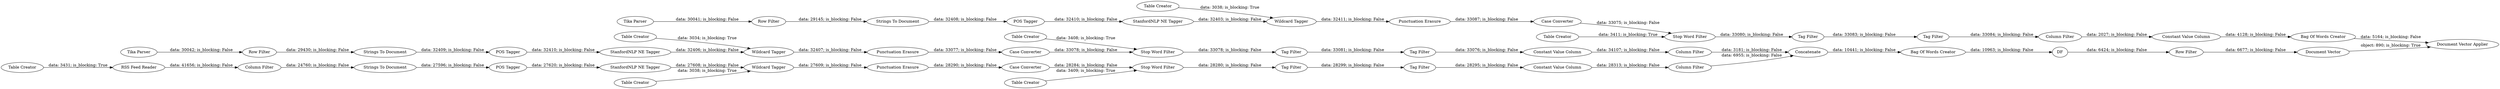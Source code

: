 digraph {
	"-1997632893256439952_20" [label="Tag Filter"]
	"472899334084401656_42" [label="Table Creator"]
	"5507473266991830139_32" [label="Column Filter"]
	"472899334084401656_9" [label="StanfordNLP NE Tagger"]
	"3175148608358288478_28" [label="Stop Word Filter"]
	"5507473266991830139_28" [label="Stop Word Filter"]
	"-6647922422264834724_4" [label="Tika Parser"]
	"5507473266991830139_26" [label="Tag Filter"]
	"4626153937886851984_45" [label="Document Vector Applier"]
	"5507473266991830139_25" [label="Table Creator"]
	"5507473266991830139_12" [label="Constant Value Column"]
	"3175148608358288478_26" [label="Tag Filter"]
	"-1997632893256439952_17" [label="Tag Filter"]
	"472899334084401656_7" [label="POS Tagger"]
	"472899334084401656_60" [label="Column Filter"]
	"5507473266991830139_31" [label="Tag Filter"]
	"-6647922422264834724_11" [label="Table Creator"]
	"3175148608358288478_27" [label="Punctuation Erasure"]
	"4626153937886851984_42" [label="Document Vector"]
	"472899334084401656_53" [label="RSS Feed Reader"]
	"3175148608358288478_29" [label="Case Converter"]
	"472899334084401656_10" [label="Wildcard Tagger"]
	"-6647922422264834724_9" [label="StanfordNLP NE Tagger"]
	"7266423313123796210_12" [label="Row Filter"]
	"7266423313123796210_11" [label="Table Creator"]
	"-1997632893256439952_16" [label="Case Converter"]
	"3626852203983871737_33" [label=Concatenate]
	"-6647922422264834724_7" [label="POS Tagger"]
	"-1997632893256439952_19" [label="Table Creator"]
	"472899334084401656_11" [label="Table Creator"]
	"-6647922422264834724_12" [label="Row Filter"]
	"7266423313123796210_5" [label="Strings To Document"]
	"3175148608358288478_25" [label="Table Creator"]
	"-1997632893256439952_12" [label="Punctuation Erasure"]
	"3175148608358288478_32" [label="Column Filter"]
	"4626153937886851984_34" [label=DF]
	"-1997632893256439952_24" [label="Column Filter"]
	"7266423313123796210_9" [label="StanfordNLP NE Tagger"]
	"7266423313123796210_4" [label="Tika Parser"]
	"4626153937886851984_46" [label="Row Filter"]
	"7266423313123796210_10" [label="Wildcard Tagger"]
	"-1997632893256439952_23" [label="Constant Value Column"]
	"5507473266991830139_29" [label="Case Converter"]
	"472899334084401656_5" [label="Strings To Document"]
	"3175148608358288478_31" [label="Tag Filter"]
	"4626153937886851984_48" [label="Bag Of Words Creator"]
	"5507473266991830139_27" [label="Punctuation Erasure"]
	"3175148608358288478_13" [label="Constant Value Column"]
	"-6647922422264834724_10" [label="Wildcard Tagger"]
	"7266423313123796210_7" [label="POS Tagger"]
	"-1997632893256439952_15" [label="Stop Word Filter"]
	"4626153937886851984_35" [label="Bag Of Words Creator"]
	"-6647922422264834724_5" [label="Strings To Document"]
	"-6647922422264834724_4" -> "-6647922422264834724_12" [label="data: 30042; is_blocking: False"]
	"-6647922422264834724_11" -> "-6647922422264834724_10" [label="data: 3034; is_blocking: True"]
	"-1997632893256439952_12" -> "-1997632893256439952_16" [label="data: 28290; is_blocking: False"]
	"5507473266991830139_32" -> "3626852203983871737_33" [label="data: 3181; is_blocking: False"]
	"7266423313123796210_4" -> "7266423313123796210_12" [label="data: 30041; is_blocking: False"]
	"472899334084401656_60" -> "472899334084401656_5" [label="data: 24760; is_blocking: False"]
	"5507473266991830139_27" -> "5507473266991830139_29" [label="data: 33077; is_blocking: False"]
	"-6647922422264834724_5" -> "-6647922422264834724_7" [label="data: 32409; is_blocking: False"]
	"3175148608358288478_29" -> "3175148608358288478_28" [label="data: 33075; is_blocking: False"]
	"-1997632893256439952_15" -> "-1997632893256439952_17" [label="data: 28280; is_blocking: False"]
	"472899334084401656_9" -> "472899334084401656_10" [label="data: 27608; is_blocking: False"]
	"-6647922422264834724_10" -> "5507473266991830139_27" [label="data: 32407; is_blocking: False"]
	"-1997632893256439952_17" -> "-1997632893256439952_20" [label="data: 28299; is_blocking: False"]
	"-1997632893256439952_16" -> "-1997632893256439952_15" [label="data: 28284; is_blocking: False"]
	"5507473266991830139_28" -> "5507473266991830139_26" [label="data: 33078; is_blocking: False"]
	"7266423313123796210_9" -> "7266423313123796210_10" [label="data: 32403; is_blocking: False"]
	"3175148608358288478_31" -> "3175148608358288478_32" [label="data: 33084; is_blocking: False"]
	"4626153937886851984_46" -> "4626153937886851984_42" [label="data: 6677; is_blocking: False"]
	"4626153937886851984_48" -> "4626153937886851984_45" [label="data: 5164; is_blocking: False"]
	"3175148608358288478_26" -> "3175148608358288478_31" [label="data: 33083; is_blocking: False"]
	"7266423313123796210_10" -> "3175148608358288478_27" [label="data: 32411; is_blocking: False"]
	"-6647922422264834724_7" -> "-6647922422264834724_9" [label="data: 32410; is_blocking: False"]
	"5507473266991830139_26" -> "5507473266991830139_31" [label="data: 33081; is_blocking: False"]
	"472899334084401656_42" -> "472899334084401656_53" [label="data: 3431; is_blocking: True"]
	"7266423313123796210_12" -> "7266423313123796210_5" [label="data: 29145; is_blocking: False"]
	"3175148608358288478_28" -> "3175148608358288478_26" [label="data: 33080; is_blocking: False"]
	"-6647922422264834724_12" -> "-6647922422264834724_5" [label="data: 29430; is_blocking: False"]
	"7266423313123796210_11" -> "7266423313123796210_10" [label="data: 3038; is_blocking: True"]
	"472899334084401656_5" -> "472899334084401656_7" [label="data: 27596; is_blocking: False"]
	"7266423313123796210_5" -> "7266423313123796210_7" [label="data: 32408; is_blocking: False"]
	"-1997632893256439952_24" -> "3626852203983871737_33" [label="data: 6955; is_blocking: False"]
	"5507473266991830139_12" -> "5507473266991830139_32" [label="data: 34107; is_blocking: False"]
	"5507473266991830139_29" -> "5507473266991830139_28" [label="data: 33078; is_blocking: False"]
	"7266423313123796210_7" -> "7266423313123796210_9" [label="data: 32410; is_blocking: False"]
	"-1997632893256439952_23" -> "-1997632893256439952_24" [label="data: 28313; is_blocking: False"]
	"-1997632893256439952_20" -> "-1997632893256439952_23" [label="data: 28295; is_blocking: False"]
	"4626153937886851984_34" -> "4626153937886851984_46" [label="data: 6424; is_blocking: False"]
	"-6647922422264834724_9" -> "-6647922422264834724_10" [label="data: 32406; is_blocking: False"]
	"472899334084401656_10" -> "-1997632893256439952_12" [label="data: 27609; is_blocking: False"]
	"4626153937886851984_35" -> "4626153937886851984_34" [label="data: 10963; is_blocking: False"]
	"5507473266991830139_25" -> "5507473266991830139_28" [label="data: 3408; is_blocking: True"]
	"472899334084401656_11" -> "472899334084401656_10" [label="data: 3038; is_blocking: True"]
	"3175148608358288478_32" -> "3175148608358288478_13" [label="data: 2027; is_blocking: False"]
	"472899334084401656_53" -> "472899334084401656_60" [label="data: 41656; is_blocking: False"]
	"-1997632893256439952_19" -> "-1997632893256439952_15" [label="data: 3409; is_blocking: True"]
	"4626153937886851984_42" -> "4626153937886851984_45" [label="object: 890; is_blocking: True"]
	"472899334084401656_7" -> "472899334084401656_9" [label="data: 27620; is_blocking: False"]
	"3175148608358288478_25" -> "3175148608358288478_28" [label="data: 3411; is_blocking: True"]
	"3175148608358288478_13" -> "4626153937886851984_48" [label="data: 4128; is_blocking: False"]
	"3175148608358288478_27" -> "3175148608358288478_29" [label="data: 33087; is_blocking: False"]
	"5507473266991830139_31" -> "5507473266991830139_12" [label="data: 33076; is_blocking: False"]
	"3626852203983871737_33" -> "4626153937886851984_35" [label="data: 10441; is_blocking: False"]
	rankdir=LR
}

